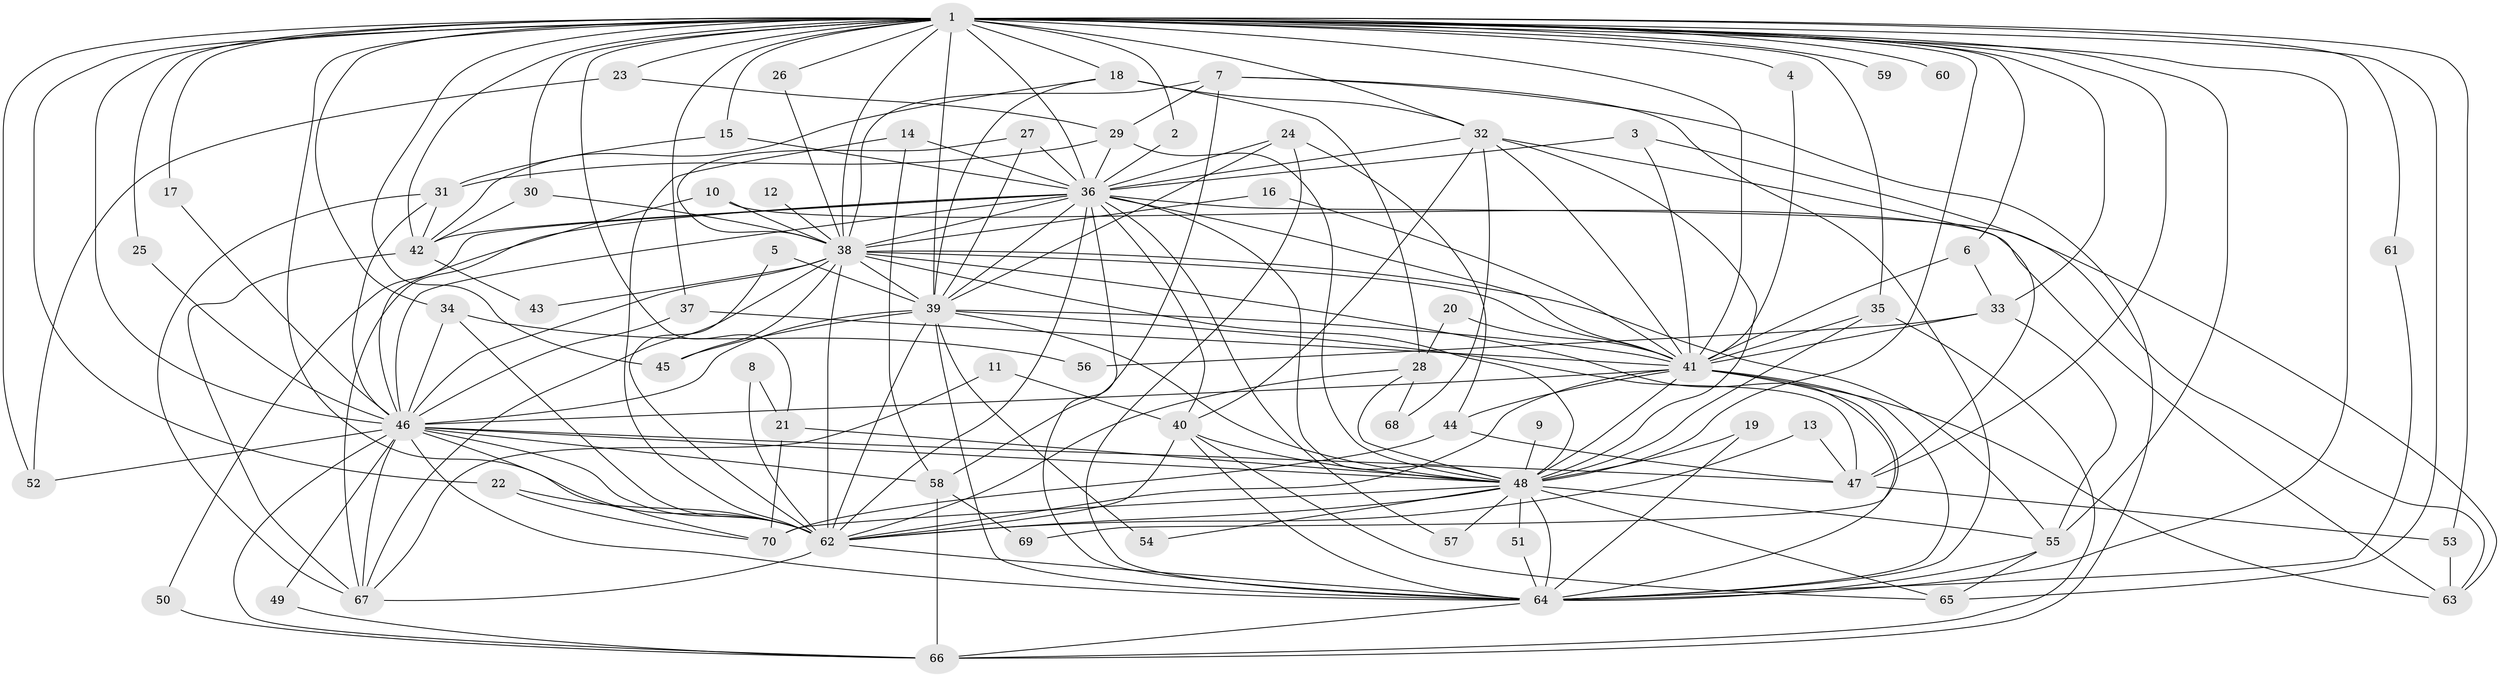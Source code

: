 // original degree distribution, {28: 0.007194244604316547, 30: 0.007194244604316547, 17: 0.007194244604316547, 23: 0.007194244604316547, 20: 0.007194244604316547, 25: 0.02158273381294964, 21: 0.007194244604316547, 24: 0.007194244604316547, 7: 0.014388489208633094, 6: 0.02158273381294964, 5: 0.07194244604316546, 4: 0.07194244604316546, 2: 0.5107913669064749, 3: 0.2302158273381295, 8: 0.007194244604316547}
// Generated by graph-tools (version 1.1) at 2025/25/03/09/25 03:25:36]
// undirected, 70 vertices, 196 edges
graph export_dot {
graph [start="1"]
  node [color=gray90,style=filled];
  1;
  2;
  3;
  4;
  5;
  6;
  7;
  8;
  9;
  10;
  11;
  12;
  13;
  14;
  15;
  16;
  17;
  18;
  19;
  20;
  21;
  22;
  23;
  24;
  25;
  26;
  27;
  28;
  29;
  30;
  31;
  32;
  33;
  34;
  35;
  36;
  37;
  38;
  39;
  40;
  41;
  42;
  43;
  44;
  45;
  46;
  47;
  48;
  49;
  50;
  51;
  52;
  53;
  54;
  55;
  56;
  57;
  58;
  59;
  60;
  61;
  62;
  63;
  64;
  65;
  66;
  67;
  68;
  69;
  70;
  1 -- 2 [weight=1.0];
  1 -- 4 [weight=1.0];
  1 -- 6 [weight=1.0];
  1 -- 15 [weight=1.0];
  1 -- 17 [weight=1.0];
  1 -- 18 [weight=1.0];
  1 -- 21 [weight=1.0];
  1 -- 22 [weight=1.0];
  1 -- 23 [weight=1.0];
  1 -- 25 [weight=1.0];
  1 -- 26 [weight=1.0];
  1 -- 30 [weight=1.0];
  1 -- 32 [weight=2.0];
  1 -- 33 [weight=1.0];
  1 -- 34 [weight=1.0];
  1 -- 35 [weight=1.0];
  1 -- 36 [weight=2.0];
  1 -- 37 [weight=1.0];
  1 -- 38 [weight=3.0];
  1 -- 39 [weight=3.0];
  1 -- 41 [weight=3.0];
  1 -- 42 [weight=2.0];
  1 -- 45 [weight=2.0];
  1 -- 46 [weight=3.0];
  1 -- 47 [weight=1.0];
  1 -- 48 [weight=2.0];
  1 -- 52 [weight=1.0];
  1 -- 53 [weight=1.0];
  1 -- 55 [weight=1.0];
  1 -- 59 [weight=1.0];
  1 -- 60 [weight=1.0];
  1 -- 61 [weight=1.0];
  1 -- 62 [weight=3.0];
  1 -- 64 [weight=3.0];
  1 -- 65 [weight=1.0];
  2 -- 36 [weight=1.0];
  3 -- 36 [weight=1.0];
  3 -- 41 [weight=1.0];
  3 -- 63 [weight=1.0];
  4 -- 41 [weight=1.0];
  5 -- 39 [weight=1.0];
  5 -- 62 [weight=1.0];
  6 -- 33 [weight=1.0];
  6 -- 41 [weight=1.0];
  7 -- 29 [weight=1.0];
  7 -- 38 [weight=1.0];
  7 -- 58 [weight=1.0];
  7 -- 64 [weight=1.0];
  7 -- 66 [weight=1.0];
  8 -- 21 [weight=1.0];
  8 -- 62 [weight=1.0];
  9 -- 48 [weight=1.0];
  10 -- 38 [weight=1.0];
  10 -- 46 [weight=1.0];
  10 -- 63 [weight=1.0];
  11 -- 40 [weight=1.0];
  11 -- 67 [weight=1.0];
  12 -- 38 [weight=1.0];
  13 -- 47 [weight=1.0];
  13 -- 62 [weight=1.0];
  14 -- 36 [weight=1.0];
  14 -- 58 [weight=1.0];
  14 -- 62 [weight=1.0];
  15 -- 31 [weight=1.0];
  15 -- 36 [weight=1.0];
  16 -- 38 [weight=1.0];
  16 -- 41 [weight=1.0];
  17 -- 46 [weight=1.0];
  18 -- 28 [weight=1.0];
  18 -- 32 [weight=1.0];
  18 -- 39 [weight=1.0];
  18 -- 42 [weight=1.0];
  19 -- 48 [weight=1.0];
  19 -- 64 [weight=1.0];
  20 -- 28 [weight=1.0];
  20 -- 41 [weight=1.0];
  21 -- 48 [weight=2.0];
  21 -- 70 [weight=1.0];
  22 -- 62 [weight=1.0];
  22 -- 70 [weight=1.0];
  23 -- 29 [weight=1.0];
  23 -- 52 [weight=1.0];
  24 -- 36 [weight=1.0];
  24 -- 39 [weight=1.0];
  24 -- 44 [weight=1.0];
  24 -- 64 [weight=1.0];
  25 -- 46 [weight=1.0];
  26 -- 38 [weight=1.0];
  27 -- 36 [weight=1.0];
  27 -- 38 [weight=1.0];
  27 -- 39 [weight=1.0];
  28 -- 48 [weight=1.0];
  28 -- 62 [weight=1.0];
  28 -- 68 [weight=1.0];
  29 -- 31 [weight=1.0];
  29 -- 36 [weight=1.0];
  29 -- 48 [weight=1.0];
  30 -- 38 [weight=1.0];
  30 -- 42 [weight=1.0];
  31 -- 42 [weight=1.0];
  31 -- 46 [weight=1.0];
  31 -- 67 [weight=1.0];
  32 -- 36 [weight=1.0];
  32 -- 40 [weight=1.0];
  32 -- 41 [weight=1.0];
  32 -- 47 [weight=1.0];
  32 -- 48 [weight=1.0];
  32 -- 68 [weight=1.0];
  33 -- 41 [weight=2.0];
  33 -- 55 [weight=1.0];
  33 -- 56 [weight=1.0];
  34 -- 46 [weight=1.0];
  34 -- 56 [weight=1.0];
  34 -- 62 [weight=1.0];
  35 -- 41 [weight=2.0];
  35 -- 48 [weight=1.0];
  35 -- 66 [weight=1.0];
  36 -- 38 [weight=1.0];
  36 -- 39 [weight=1.0];
  36 -- 40 [weight=2.0];
  36 -- 41 [weight=1.0];
  36 -- 42 [weight=1.0];
  36 -- 46 [weight=1.0];
  36 -- 48 [weight=1.0];
  36 -- 50 [weight=1.0];
  36 -- 57 [weight=1.0];
  36 -- 62 [weight=2.0];
  36 -- 63 [weight=1.0];
  36 -- 64 [weight=2.0];
  36 -- 67 [weight=1.0];
  37 -- 41 [weight=1.0];
  37 -- 46 [weight=1.0];
  38 -- 39 [weight=1.0];
  38 -- 41 [weight=2.0];
  38 -- 43 [weight=1.0];
  38 -- 45 [weight=1.0];
  38 -- 46 [weight=1.0];
  38 -- 48 [weight=2.0];
  38 -- 55 [weight=1.0];
  38 -- 62 [weight=1.0];
  38 -- 64 [weight=1.0];
  38 -- 67 [weight=1.0];
  39 -- 41 [weight=1.0];
  39 -- 45 [weight=1.0];
  39 -- 46 [weight=1.0];
  39 -- 47 [weight=1.0];
  39 -- 48 [weight=1.0];
  39 -- 54 [weight=1.0];
  39 -- 62 [weight=1.0];
  39 -- 64 [weight=2.0];
  40 -- 48 [weight=1.0];
  40 -- 62 [weight=2.0];
  40 -- 64 [weight=1.0];
  40 -- 65 [weight=1.0];
  41 -- 44 [weight=1.0];
  41 -- 46 [weight=2.0];
  41 -- 48 [weight=1.0];
  41 -- 62 [weight=1.0];
  41 -- 63 [weight=1.0];
  41 -- 64 [weight=1.0];
  41 -- 69 [weight=1.0];
  42 -- 43 [weight=1.0];
  42 -- 67 [weight=1.0];
  44 -- 47 [weight=1.0];
  44 -- 70 [weight=1.0];
  46 -- 47 [weight=1.0];
  46 -- 48 [weight=1.0];
  46 -- 49 [weight=1.0];
  46 -- 52 [weight=1.0];
  46 -- 58 [weight=1.0];
  46 -- 62 [weight=2.0];
  46 -- 64 [weight=1.0];
  46 -- 66 [weight=1.0];
  46 -- 67 [weight=1.0];
  46 -- 70 [weight=1.0];
  47 -- 53 [weight=1.0];
  48 -- 51 [weight=1.0];
  48 -- 54 [weight=1.0];
  48 -- 55 [weight=1.0];
  48 -- 57 [weight=1.0];
  48 -- 62 [weight=1.0];
  48 -- 64 [weight=1.0];
  48 -- 65 [weight=2.0];
  48 -- 70 [weight=1.0];
  49 -- 66 [weight=1.0];
  50 -- 66 [weight=1.0];
  51 -- 64 [weight=1.0];
  53 -- 63 [weight=1.0];
  55 -- 64 [weight=1.0];
  55 -- 65 [weight=1.0];
  58 -- 66 [weight=1.0];
  58 -- 69 [weight=1.0];
  61 -- 64 [weight=1.0];
  62 -- 64 [weight=1.0];
  62 -- 67 [weight=1.0];
  64 -- 66 [weight=1.0];
}
